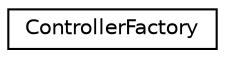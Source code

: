 digraph "Graphical Class Hierarchy"
{
  edge [fontname="Helvetica",fontsize="10",labelfontname="Helvetica",labelfontsize="10"];
  node [fontname="Helvetica",fontsize="10",shape=record];
  rankdir="LR";
  Node1 [label="ControllerFactory",height=0.2,width=0.4,color="black", fillcolor="white", style="filled",URL="$class_cake_1_1_http_1_1_controller_factory.html"];
}
